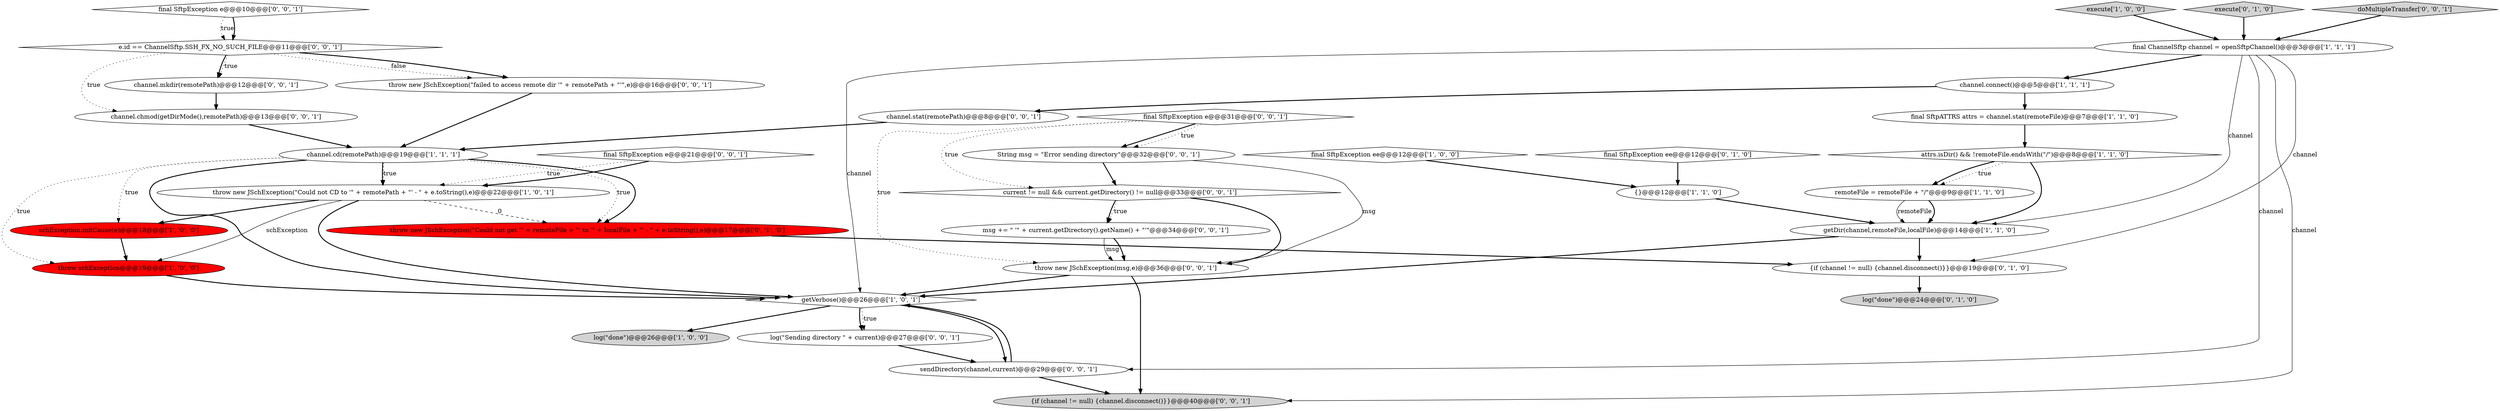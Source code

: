 digraph {
31 [style = filled, label = "throw new JSchException(msg,e)@@@36@@@['0', '0', '1']", fillcolor = white, shape = ellipse image = "AAA0AAABBB3BBB"];
3 [style = filled, label = "{}@@@12@@@['1', '1', '0']", fillcolor = white, shape = ellipse image = "AAA0AAABBB1BBB"];
22 [style = filled, label = "log(\"Sending directory \" + current)@@@27@@@['0', '0', '1']", fillcolor = white, shape = ellipse image = "AAA0AAABBB3BBB"];
1 [style = filled, label = "schException.initCause(e)@@@18@@@['1', '0', '0']", fillcolor = red, shape = ellipse image = "AAA1AAABBB1BBB"];
18 [style = filled, label = "final SftpException ee@@@12@@@['0', '1', '0']", fillcolor = white, shape = diamond image = "AAA0AAABBB2BBB"];
23 [style = filled, label = "channel.chmod(getDirMode(),remotePath)@@@13@@@['0', '0', '1']", fillcolor = white, shape = ellipse image = "AAA0AAABBB3BBB"];
25 [style = filled, label = "final SftpException e@@@10@@@['0', '0', '1']", fillcolor = white, shape = diamond image = "AAA0AAABBB3BBB"];
8 [style = filled, label = "getVerbose()@@@26@@@['1', '0', '1']", fillcolor = white, shape = diamond image = "AAA0AAABBB1BBB"];
15 [style = filled, label = "{if (channel != null) {channel.disconnect()}}@@@19@@@['0', '1', '0']", fillcolor = white, shape = ellipse image = "AAA0AAABBB2BBB"];
32 [style = filled, label = "channel.mkdir(remotePath)@@@12@@@['0', '0', '1']", fillcolor = white, shape = ellipse image = "AAA0AAABBB3BBB"];
5 [style = filled, label = "log(\"done\")@@@26@@@['1', '0', '0']", fillcolor = lightgray, shape = ellipse image = "AAA0AAABBB1BBB"];
35 [style = filled, label = "doMultipleTransfer['0', '0', '1']", fillcolor = lightgray, shape = diamond image = "AAA0AAABBB3BBB"];
14 [style = filled, label = "execute['1', '0', '0']", fillcolor = lightgray, shape = diamond image = "AAA0AAABBB1BBB"];
29 [style = filled, label = "final SftpException e@@@21@@@['0', '0', '1']", fillcolor = white, shape = diamond image = "AAA0AAABBB3BBB"];
28 [style = filled, label = "current != null && current.getDirectory() != null@@@33@@@['0', '0', '1']", fillcolor = white, shape = diamond image = "AAA0AAABBB3BBB"];
2 [style = filled, label = "final SftpException ee@@@12@@@['1', '0', '0']", fillcolor = white, shape = diamond image = "AAA0AAABBB1BBB"];
10 [style = filled, label = "final ChannelSftp channel = openSftpChannel()@@@3@@@['1', '1', '1']", fillcolor = white, shape = ellipse image = "AAA0AAABBB1BBB"];
34 [style = filled, label = "{if (channel != null) {channel.disconnect()}}@@@40@@@['0', '0', '1']", fillcolor = lightgray, shape = ellipse image = "AAA0AAABBB3BBB"];
0 [style = filled, label = "getDir(channel,remoteFile,localFile)@@@14@@@['1', '1', '0']", fillcolor = white, shape = ellipse image = "AAA0AAABBB1BBB"];
30 [style = filled, label = "throw new JSchException(\"failed to access remote dir '\" + remotePath + \"'\",e)@@@16@@@['0', '0', '1']", fillcolor = white, shape = ellipse image = "AAA0AAABBB3BBB"];
11 [style = filled, label = "channel.connect()@@@5@@@['1', '1', '1']", fillcolor = white, shape = ellipse image = "AAA0AAABBB1BBB"];
21 [style = filled, label = "final SftpException e@@@31@@@['0', '0', '1']", fillcolor = white, shape = diamond image = "AAA0AAABBB3BBB"];
6 [style = filled, label = "attrs.isDir() && !remoteFile.endsWith(\"/\")@@@8@@@['1', '1', '0']", fillcolor = white, shape = diamond image = "AAA0AAABBB1BBB"];
13 [style = filled, label = "channel.cd(remotePath)@@@19@@@['1', '1', '1']", fillcolor = white, shape = ellipse image = "AAA0AAABBB1BBB"];
16 [style = filled, label = "throw new JSchException(\"Could not get '\" + remoteFile + \"' to '\" + localFile + \"' - \" + e.toString(),e)@@@17@@@['0', '1', '0']", fillcolor = red, shape = ellipse image = "AAA1AAABBB2BBB"];
20 [style = filled, label = "channel.stat(remotePath)@@@8@@@['0', '0', '1']", fillcolor = white, shape = ellipse image = "AAA0AAABBB3BBB"];
17 [style = filled, label = "execute['0', '1', '0']", fillcolor = lightgray, shape = diamond image = "AAA0AAABBB2BBB"];
27 [style = filled, label = "sendDirectory(channel,current)@@@29@@@['0', '0', '1']", fillcolor = white, shape = ellipse image = "AAA0AAABBB3BBB"];
4 [style = filled, label = "throw new JSchException(\"Could not CD to '\" + remotePath + \"' - \" + e.toString(),e)@@@22@@@['1', '0', '1']", fillcolor = white, shape = ellipse image = "AAA0AAABBB1BBB"];
9 [style = filled, label = "remoteFile = remoteFile + \"/\"@@@9@@@['1', '1', '0']", fillcolor = white, shape = ellipse image = "AAA0AAABBB1BBB"];
33 [style = filled, label = "msg += \" '\" + current.getDirectory().getName() + \"'\"@@@34@@@['0', '0', '1']", fillcolor = white, shape = ellipse image = "AAA0AAABBB3BBB"];
24 [style = filled, label = "e.id == ChannelSftp.SSH_FX_NO_SUCH_FILE@@@11@@@['0', '0', '1']", fillcolor = white, shape = diamond image = "AAA0AAABBB3BBB"];
12 [style = filled, label = "throw schException@@@19@@@['1', '0', '0']", fillcolor = red, shape = ellipse image = "AAA1AAABBB1BBB"];
26 [style = filled, label = "String msg = \"Error sending directory\"@@@32@@@['0', '0', '1']", fillcolor = white, shape = ellipse image = "AAA0AAABBB3BBB"];
19 [style = filled, label = "log(\"done\")@@@24@@@['0', '1', '0']", fillcolor = lightgray, shape = ellipse image = "AAA0AAABBB2BBB"];
7 [style = filled, label = "final SftpATTRS attrs = channel.stat(remoteFile)@@@7@@@['1', '1', '0']", fillcolor = white, shape = ellipse image = "AAA0AAABBB1BBB"];
17->10 [style = bold, label=""];
16->15 [style = bold, label=""];
11->20 [style = bold, label=""];
18->3 [style = bold, label=""];
13->16 [style = dotted, label="true"];
29->4 [style = dotted, label="true"];
29->4 [style = bold, label=""];
20->13 [style = bold, label=""];
32->23 [style = bold, label=""];
30->13 [style = bold, label=""];
9->0 [style = bold, label=""];
24->32 [style = dotted, label="true"];
4->16 [style = dashed, label="0"];
10->34 [style = solid, label="channel"];
13->12 [style = dotted, label="true"];
28->33 [style = dotted, label="true"];
2->3 [style = bold, label=""];
28->31 [style = bold, label=""];
24->32 [style = bold, label=""];
14->10 [style = bold, label=""];
25->24 [style = dotted, label="true"];
9->0 [style = solid, label="remoteFile"];
6->0 [style = bold, label=""];
4->12 [style = solid, label="schException"];
15->19 [style = bold, label=""];
13->16 [style = bold, label=""];
0->15 [style = bold, label=""];
26->31 [style = solid, label="msg"];
3->0 [style = bold, label=""];
31->34 [style = bold, label=""];
8->22 [style = bold, label=""];
24->30 [style = bold, label=""];
33->31 [style = solid, label="msg"];
24->30 [style = dotted, label="false"];
21->28 [style = dotted, label="true"];
10->27 [style = solid, label="channel"];
10->0 [style = solid, label="channel"];
25->24 [style = bold, label=""];
21->26 [style = bold, label=""];
13->1 [style = dotted, label="true"];
10->11 [style = bold, label=""];
27->34 [style = bold, label=""];
24->23 [style = dotted, label="true"];
28->33 [style = bold, label=""];
8->5 [style = bold, label=""];
22->27 [style = bold, label=""];
6->9 [style = dotted, label="true"];
21->26 [style = dotted, label="true"];
23->13 [style = bold, label=""];
21->31 [style = dotted, label="true"];
12->8 [style = bold, label=""];
7->6 [style = bold, label=""];
0->8 [style = bold, label=""];
1->12 [style = bold, label=""];
8->22 [style = dotted, label="true"];
33->31 [style = bold, label=""];
4->8 [style = bold, label=""];
10->15 [style = solid, label="channel"];
4->1 [style = bold, label=""];
35->10 [style = bold, label=""];
26->28 [style = bold, label=""];
6->9 [style = bold, label=""];
13->8 [style = bold, label=""];
10->8 [style = solid, label="channel"];
8->27 [style = bold, label=""];
31->8 [style = bold, label=""];
27->8 [style = bold, label=""];
11->7 [style = bold, label=""];
13->4 [style = dotted, label="true"];
13->4 [style = bold, label=""];
}
